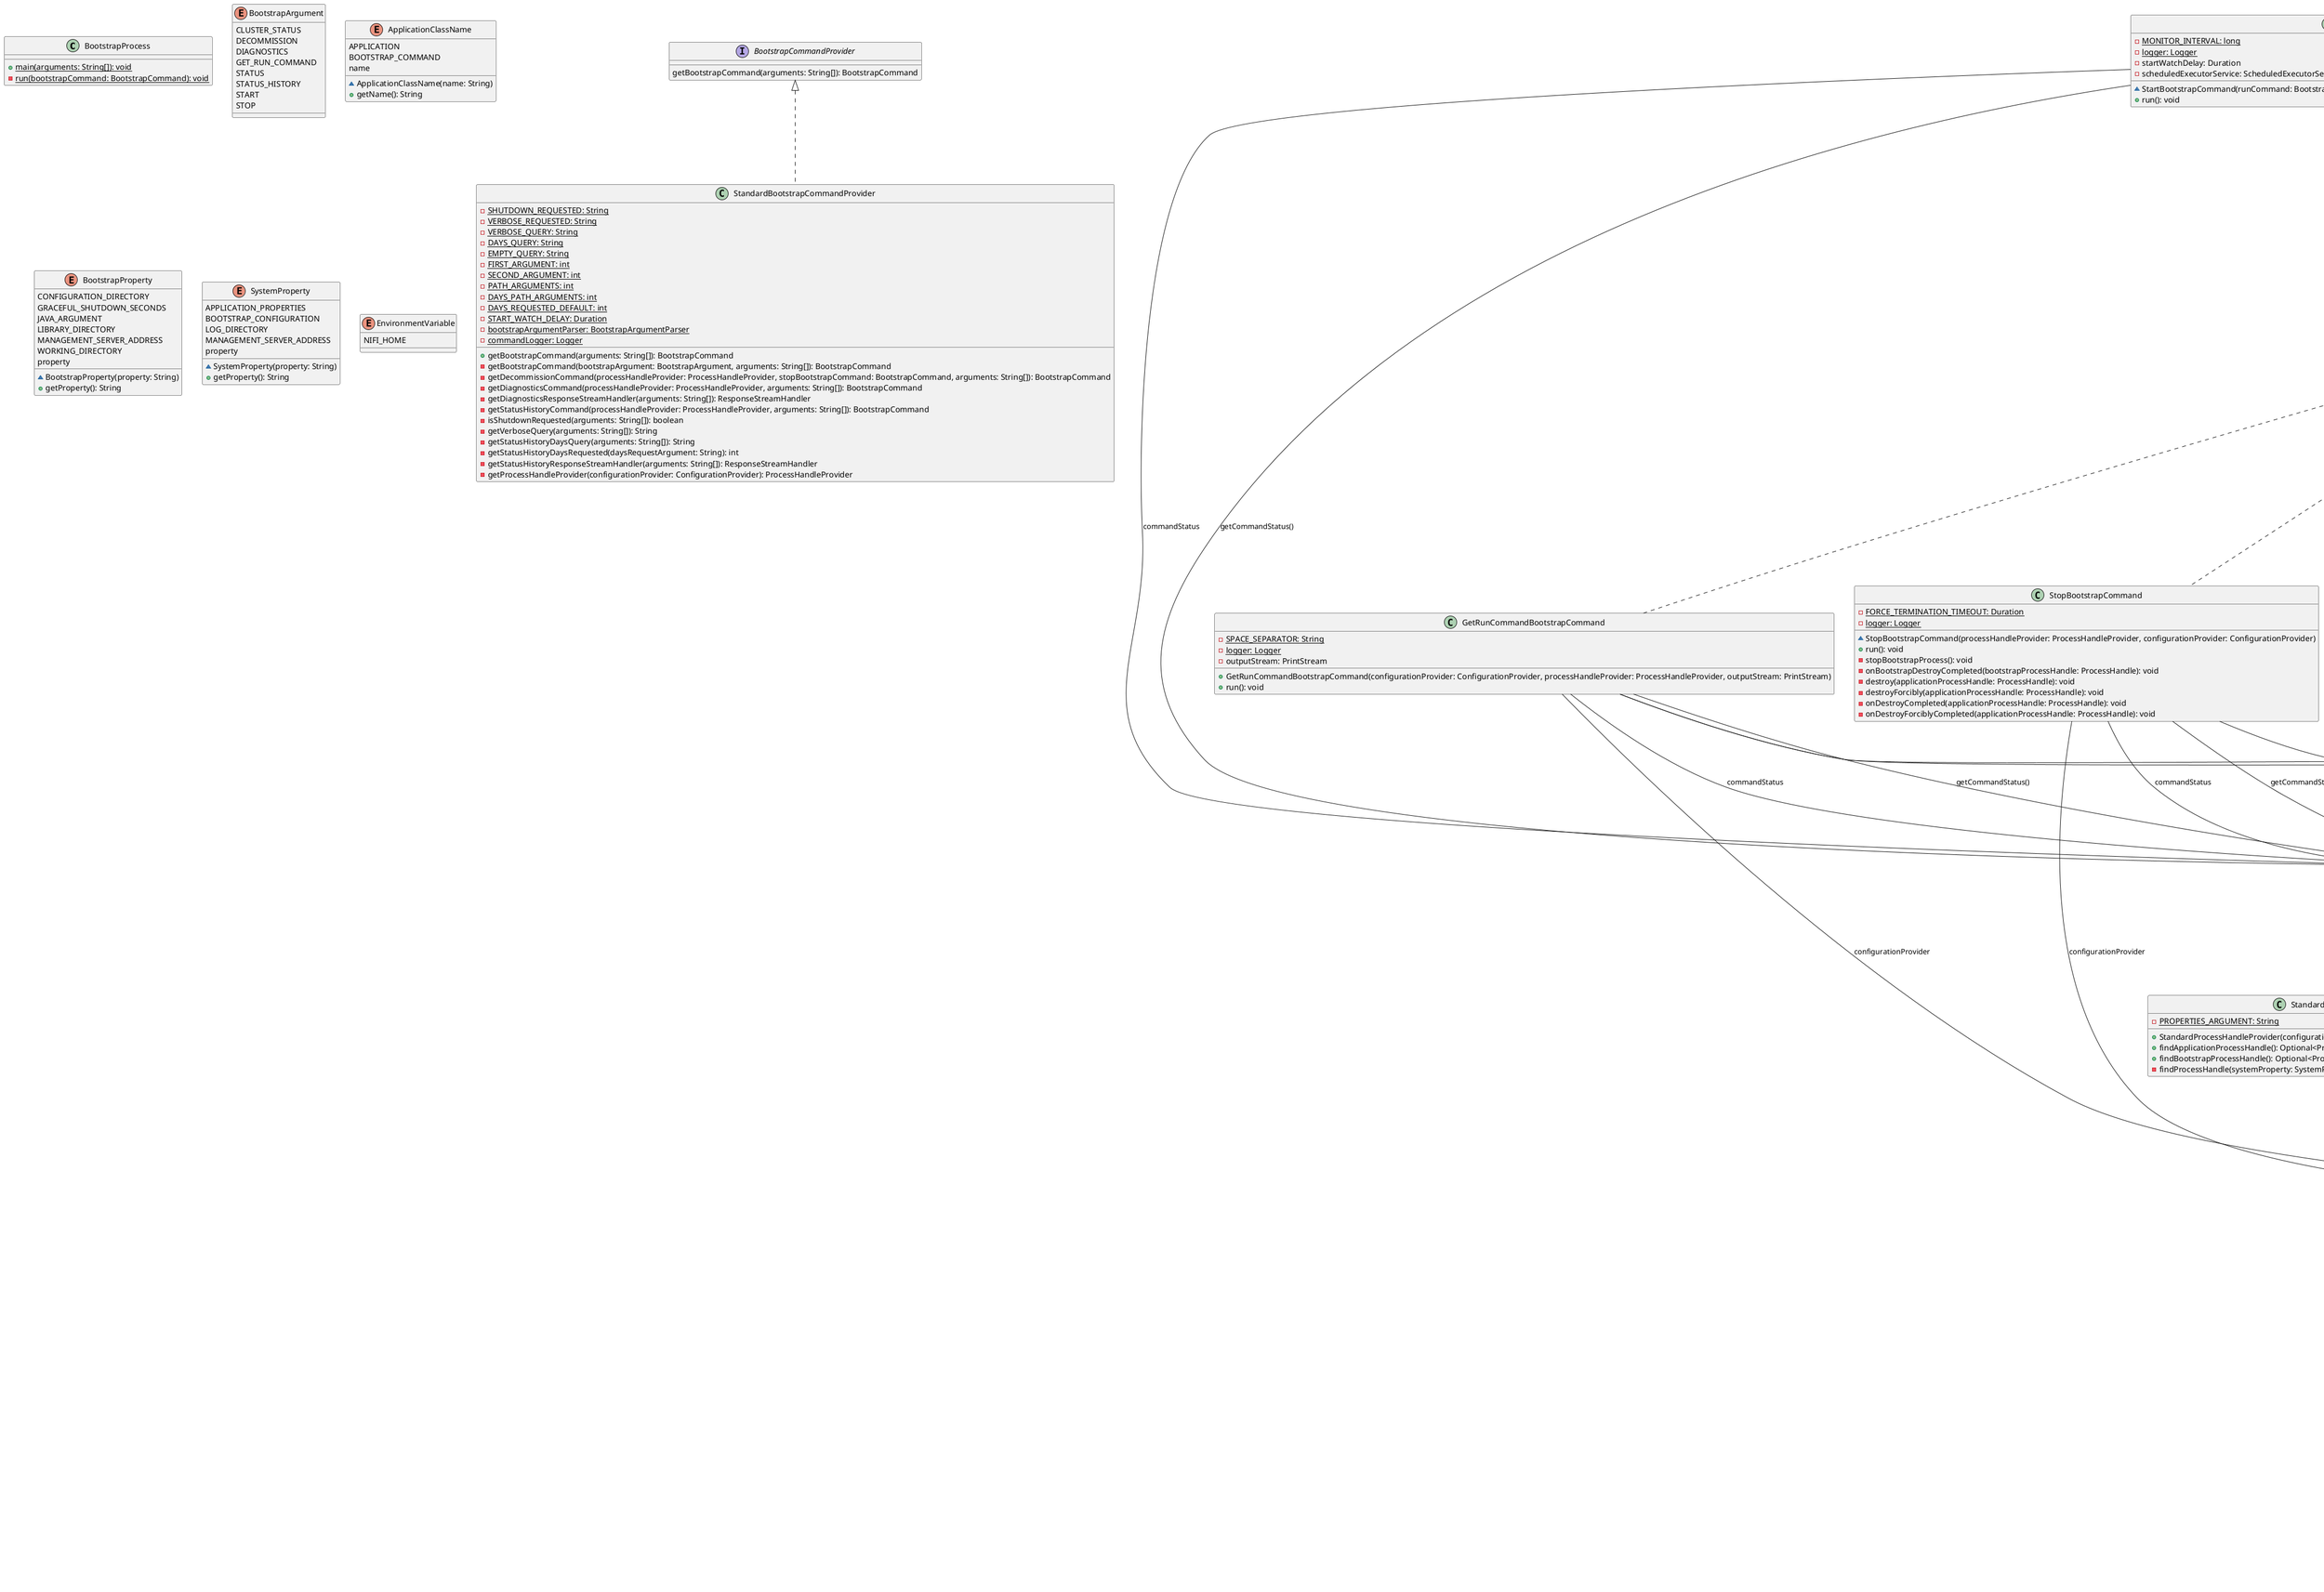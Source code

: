 @startuml
class BootstrapProcess [[java:org.apache.nifi.bootstrap.BootstrapProcess]] {
	+{static} main(arguments: String[]): void
	-{static} run(bootstrapCommand: BootstrapCommand): void
}
interface BootstrapCommandProvider [[java:org.apache.nifi.bootstrap.command.BootstrapCommandProvider]] {
	getBootstrapCommand(arguments: String[]): BootstrapCommand
}
class StandardBootstrapCommandProvider [[java:org.apache.nifi.bootstrap.command.StandardBootstrapCommandProvider]] {
	-{static} SHUTDOWN_REQUESTED: String
	-{static} VERBOSE_REQUESTED: String
	-{static} VERBOSE_QUERY: String
	-{static} DAYS_QUERY: String
	-{static} EMPTY_QUERY: String
	-{static} FIRST_ARGUMENT: int
	-{static} SECOND_ARGUMENT: int
	-{static} PATH_ARGUMENTS: int
	-{static} DAYS_PATH_ARGUMENTS: int
	-{static} DAYS_REQUESTED_DEFAULT: int
	-{static} START_WATCH_DELAY: Duration
	-{static} bootstrapArgumentParser: BootstrapArgumentParser
	-{static} commandLogger: Logger
	+getBootstrapCommand(arguments: String[]): BootstrapCommand
	-getBootstrapCommand(bootstrapArgument: BootstrapArgument, arguments: String[]): BootstrapCommand
	-getDecommissionCommand(processHandleProvider: ProcessHandleProvider, stopBootstrapCommand: BootstrapCommand, arguments: String[]): BootstrapCommand
	-getDiagnosticsCommand(processHandleProvider: ProcessHandleProvider, arguments: String[]): BootstrapCommand
	-getDiagnosticsResponseStreamHandler(arguments: String[]): ResponseStreamHandler
	-getStatusHistoryCommand(processHandleProvider: ProcessHandleProvider, arguments: String[]): BootstrapCommand
	-isShutdownRequested(arguments: String[]): boolean
	-getVerboseQuery(arguments: String[]): String
	-getStatusHistoryDaysQuery(arguments: String[]): String
	-getStatusHistoryDaysRequested(daysRequestArgument: String): int
	-getStatusHistoryResponseStreamHandler(arguments: String[]): ResponseStreamHandler
	-getProcessHandleProvider(configurationProvider: ConfigurationProvider): ProcessHandleProvider
}
interface BootstrapCommandProvider {
}
BootstrapCommandProvider <|.. StandardBootstrapCommandProvider
class StartBootstrapCommand [[java:org.apache.nifi.bootstrap.command.StartBootstrapCommand]] {
	-{static} MONITOR_INTERVAL: long
	-{static} logger: Logger
	-startWatchDelay: Duration
	-scheduledExecutorService: ScheduledExecutorService
	~StartBootstrapCommand(runCommand: BootstrapCommand, statusCommand: BootstrapCommand, startWatchDelay: Duration)
	+run(): void
}
class BootstrapCommand {
}
StartBootstrapCommand --> "1" BootstrapCommand : runCommand
class BootstrapCommand {
}
StartBootstrapCommand --> "1" BootstrapCommand : statusCommand
class CommandStatus {
}
StartBootstrapCommand --> "1" CommandStatus : commandStatus
class CommandStatus {
}
StartBootstrapCommand --> "1" CommandStatus : getCommandStatus()
interface BootstrapCommand {
}
BootstrapCommand <|.. StartBootstrapCommand
class SequenceBootstrapCommand [[java:org.apache.nifi.bootstrap.command.SequenceBootstrapCommand]] {
	~SequenceBootstrapCommand(bootstrapCommands: List<BootstrapCommand>)
	+run(): void
}
class BootstrapCommand {
}
SequenceBootstrapCommand --> "*" BootstrapCommand : bootstrapCommands
class CommandStatus {
}
SequenceBootstrapCommand --> "1" CommandStatus : commandStatus
class CommandStatus {
}
SequenceBootstrapCommand --> "1" CommandStatus : getCommandStatus()
interface BootstrapCommand {
}
BootstrapCommand <|.. SequenceBootstrapCommand
class UnknownBootstrapCommand [[java:org.apache.nifi.bootstrap.command.UnknownBootstrapCommand]] {
	+run(): void
}
class CommandStatus {
}
UnknownBootstrapCommand --> "1" CommandStatus : getCommandStatus()
interface BootstrapCommand {
}
BootstrapCommand <|.. UnknownBootstrapCommand
class GetRunCommandBootstrapCommand [[java:org.apache.nifi.bootstrap.command.GetRunCommandBootstrapCommand]] {
	-{static} SPACE_SEPARATOR: String
	-{static} logger: Logger
	-outputStream: PrintStream
	+GetRunCommandBootstrapCommand(configurationProvider: ConfigurationProvider, processHandleProvider: ProcessHandleProvider, outputStream: PrintStream)
	+run(): void
}
class ConfigurationProvider {
}
GetRunCommandBootstrapCommand --> "1" ConfigurationProvider : configurationProvider
class ProcessHandleProvider {
}
GetRunCommandBootstrapCommand --> "1" ProcessHandleProvider : processHandleProvider
class ManagementServerAddressProvider {
}
GetRunCommandBootstrapCommand --> "1" ManagementServerAddressProvider : managementServerAddressProvider
class CommandStatus {
}
GetRunCommandBootstrapCommand --> "1" CommandStatus : commandStatus
class CommandStatus {
}
GetRunCommandBootstrapCommand --> "1" CommandStatus : getCommandStatus()
interface BootstrapCommand {
}
BootstrapCommand <|.. GetRunCommandBootstrapCommand
interface BootstrapCommand [[java:org.apache.nifi.bootstrap.command.BootstrapCommand]] {
}
class CommandStatus {
}
BootstrapCommand --> "1" CommandStatus : getCommandStatus()
interface Runnable {
}
Runnable <|-- BootstrapCommand
enum CommandStatus [[java:org.apache.nifi.bootstrap.command.CommandStatus]] {
	RUNNING
	SUCCESS
	ERROR
	STOPPED
	COMMUNICATION_FAILED
	FAILED
	status
	~CommandStatus(status: int)
	+getStatus(): int
}
class ManagementServerBootstrapCommand [[java:org.apache.nifi.bootstrap.command.ManagementServerBootstrapCommand]] {
	-{static} commandLogger: Logger
	-{static} CONNECT_TIMEOUT: Duration
	-{static} READ_TIMEOUT: Duration
	-{static} SERVER_URI: String
	-{static} QUERY_SEPARATOR: char
	-managementServerQuery: String
	-successStatusCode: int
	~ManagementServerBootstrapCommand(processHandleProvider: ProcessHandleProvider, managementServerPath: ManagementServerPath, responseStreamHandler: ResponseStreamHandler)
	~ManagementServerBootstrapCommand(processHandleProvider: ProcessHandleProvider, httpRequestMethod: HttpRequestMethod, managementServerPath: ManagementServerPath, managementServerQuery: String, successStatusCode: int, responseStreamHandler: ResponseStreamHandler)
	+run(): void
	#run(applicationProcessHandle: ProcessHandle): void
	#onResponseStatus(applicationProcessHandle: ProcessHandle, statusCode: int, responseStream: InputStream): void
	#getCommandLogger(): Logger
	#getHttpRequest(managementServerUri: URI): HttpRequest
	#getManagementServerUri(managementServerAddress: String): URI
	#getHttpClient(): HttpClient
	-getManagementServerAddressProvider(applicationProcessHandle: ProcessHandle): ManagementServerAddressProvider
}
class ProcessHandleProvider {
}
ManagementServerBootstrapCommand --> "1" ProcessHandleProvider : processHandleProvider
class HttpRequestMethod {
}
ManagementServerBootstrapCommand --> "1" HttpRequestMethod : httpRequestMethod
class ManagementServerPath {
}
ManagementServerBootstrapCommand --> "1" ManagementServerPath : managementServerPath
class ResponseStreamHandler {
}
ManagementServerBootstrapCommand --> "1" ResponseStreamHandler : responseStreamHandler
class CommandStatus {
}
ManagementServerBootstrapCommand --> "1" CommandStatus : commandStatus
class CommandStatus {
}
ManagementServerBootstrapCommand --> "1" CommandStatus : getCommandStatus()
interface BootstrapCommand {
}
BootstrapCommand <|.. ManagementServerBootstrapCommand
class ApplicationProcessStatusBootstrapCommand [[java:org.apache.nifi.bootstrap.command.ApplicationProcessStatusBootstrapCommand]] {
	-{static} logger: Logger
	-processHandle: ProcessHandle
	~ApplicationProcessStatusBootstrapCommand(processHandle: ProcessHandle)
	+run(): void
}
class CommandStatus {
}
ApplicationProcessStatusBootstrapCommand --> "1" CommandStatus : commandStatus
class CommandStatus {
}
ApplicationProcessStatusBootstrapCommand --> "1" CommandStatus : getCommandStatus()
interface BootstrapCommand {
}
BootstrapCommand <|.. ApplicationProcessStatusBootstrapCommand
class RunBootstrapCommand [[java:org.apache.nifi.bootstrap.command.RunBootstrapCommand]] {
	-{static} SPACE_SEPARATOR: String
	-{static} commandLogger: Logger
	-{static} logger: Logger
	-{static} runtimeValidatorExecutor: RuntimeValidatorExecutor
	+RunBootstrapCommand(configurationProvider: ConfigurationProvider, processHandleProvider: ProcessHandleProvider)
	+run(): void
	-writePlatformProperties(): void
}
class ConfigurationProvider {
}
RunBootstrapCommand --> "1" ConfigurationProvider : configurationProvider
class ProcessHandleProvider {
}
RunBootstrapCommand --> "1" ProcessHandleProvider : processHandleProvider
class ManagementServerAddressProvider {
}
RunBootstrapCommand --> "1" ManagementServerAddressProvider : managementServerAddressProvider
class CommandStatus {
}
RunBootstrapCommand --> "1" CommandStatus : commandStatus
class CommandStatus {
}
RunBootstrapCommand --> "1" CommandStatus : getCommandStatus()
interface BootstrapCommand {
}
BootstrapCommand <|.. RunBootstrapCommand
class StopBootstrapCommand [[java:org.apache.nifi.bootstrap.command.StopBootstrapCommand]] {
	-{static} FORCE_TERMINATION_TIMEOUT: Duration
	-{static} logger: Logger
	~StopBootstrapCommand(processHandleProvider: ProcessHandleProvider, configurationProvider: ConfigurationProvider)
	+run(): void
	-stopBootstrapProcess(): void
	-onBootstrapDestroyCompleted(bootstrapProcessHandle: ProcessHandle): void
	-destroy(applicationProcessHandle: ProcessHandle): void
	-destroyForcibly(applicationProcessHandle: ProcessHandle): void
	-onDestroyCompleted(applicationProcessHandle: ProcessHandle): void
	-onDestroyForciblyCompleted(applicationProcessHandle: ProcessHandle): void
}
class ProcessHandleProvider {
}
StopBootstrapCommand --> "1" ProcessHandleProvider : processHandleProvider
class ConfigurationProvider {
}
StopBootstrapCommand --> "1" ConfigurationProvider : configurationProvider
class CommandStatus {
}
StopBootstrapCommand --> "1" CommandStatus : commandStatus
class CommandStatus {
}
StopBootstrapCommand --> "1" CommandStatus : getCommandStatus()
interface BootstrapCommand {
}
BootstrapCommand <|.. StopBootstrapCommand
interface ResponseStreamHandler [[java:org.apache.nifi.bootstrap.command.io.ResponseStreamHandler]] {
	onResponseStream(responseStream: InputStream): void
}
enum HttpRequestMethod [[java:org.apache.nifi.bootstrap.command.io.HttpRequestMethod]] {
	DELETE
	GET
}
interface BootstrapArgumentParser [[java:org.apache.nifi.bootstrap.command.io.BootstrapArgumentParser]] {
	getBootstrapArgument(arguments: String[]): Optional<BootstrapArgument>
}
class LoggerResponseStreamHandler [[java:org.apache.nifi.bootstrap.command.io.LoggerResponseStreamHandler]] {
	-logger: Logger
	+LoggerResponseStreamHandler(logger: Logger)
	+onResponseStream(responseStream: InputStream): void
}
interface ResponseStreamHandler {
}
ResponseStreamHandler <|.. LoggerResponseStreamHandler
class StandardBootstrapArgumentParser [[java:org.apache.nifi.bootstrap.command.io.StandardBootstrapArgumentParser]] {
	-{static} HYPHEN: char
	-{static} UNDERSCORE: char
	+getBootstrapArgument(arguments: String[]): Optional<BootstrapArgument>
	-getFormattedArgument(argument: String): String
}
interface BootstrapArgumentParser {
}
BootstrapArgumentParser <|.. StandardBootstrapArgumentParser
class FileResponseStreamHandler [[java:org.apache.nifi.bootstrap.command.io.FileResponseStreamHandler]] {
	-{static} logger: Logger
	-outputPath: Path
	+FileResponseStreamHandler(outputPath: Path)
	+onResponseStream(responseStream: InputStream): void
}
interface ResponseStreamHandler {
}
ResponseStreamHandler <|.. FileResponseStreamHandler
enum BootstrapArgument [[java:org.apache.nifi.bootstrap.command.io.BootstrapArgument]] {
	CLUSTER_STATUS
	DECOMMISSION
	DIAGNOSTICS
	GET_RUN_COMMAND
	STATUS
	STATUS_HISTORY
	START
	STOP
}
class StandardManagementServerAddressProvider [[java:org.apache.nifi.bootstrap.command.process.StandardManagementServerAddressProvider]] {
	-{static} STANDARD_PORT: int
	-{static} MAXIMUM_PORT: int
	-{static} NOT_AVAILABLE_MESSAGE: String
	-{static} LOCALHOST_ADDRESS: String
	-{static} HOST_ADDRESS: String
	+StandardManagementServerAddressProvider(configurationProvider: ConfigurationProvider)
	+getAddress(): Optional<String>
	-getServerPort(): int
	-{static} isPortFree(port: int): boolean
}
class ConfigurationProvider {
}
StandardManagementServerAddressProvider --> "1" ConfigurationProvider : configurationProvider
interface ManagementServerAddressProvider {
}
ManagementServerAddressProvider <|.. StandardManagementServerAddressProvider
interface ManagementServerAddressProvider [[java:org.apache.nifi.bootstrap.command.process.ManagementServerAddressProvider]] {
	getAddress(): Optional<String>
}
class StandardProcessBuilderProvider [[java:org.apache.nifi.bootstrap.command.process.StandardProcessBuilderProvider]] {
	-{static} JAR_FILE_EXTENSION: String
	-{static} JAR_FILE_MATCHER: BiPredicate<Path,BasicFileAttributes>
	-{static} LIBRARY_JAR_DEPTH: int
	-{static} SYSTEM_PROPERTY: String
	-{static} CLASS_PATH_ARGUMENT: String
	+StandardProcessBuilderProvider(configurationProvider: ConfigurationProvider, managementServerAddressProvider: ManagementServerAddressProvider)
	+getApplicationProcessBuilder(): ProcessBuilder
	-getCommand(): List<String>
	-getCurrentProcessCommand(currentProcessHandleInfo: ProcessHandle.Info): String
	-getClassPath(): String
}
class ConfigurationProvider {
}
StandardProcessBuilderProvider --> "1" ConfigurationProvider : configurationProvider
class ManagementServerAddressProvider {
}
StandardProcessBuilderProvider --> "1" ManagementServerAddressProvider : managementServerAddressProvider
interface ProcessBuilderProvider {
}
ProcessBuilderProvider <|.. StandardProcessBuilderProvider
class VirtualMachineManagementServerAddressProvider [[java:org.apache.nifi.bootstrap.command.process.VirtualMachineManagementServerAddressProvider]] {
	-processHandle: ProcessHandle
	+VirtualMachineManagementServerAddressProvider(processHandle: ProcessHandle)
	+getAddress(): Optional<String>
	-getAddress(virtualMachine: VirtualMachine): String
}
interface ManagementServerAddressProvider {
}
ManagementServerAddressProvider <|.. VirtualMachineManagementServerAddressProvider
class VirtualMachineProcessHandleProvider [[java:org.apache.nifi.bootstrap.command.process.VirtualMachineProcessHandleProvider]] {
	-{static} logger: Logger
	+VirtualMachineProcessHandleProvider(configurationProvider: ConfigurationProvider)
	+findApplicationProcessHandle(): Optional<ProcessHandle>
	+findBootstrapProcessHandle(): Optional<ProcessHandle>
	-findProcessHandle(systemProperty: SystemProperty, configuration: Path): Optional<ProcessHandle>
	-findProcessHandle(descriptor: VirtualMachineDescriptor, systemProperty: SystemProperty, configuration: Path): Optional<ProcessHandle>
	-findProcessHandle(virtualMachine: VirtualMachine, systemProperty: SystemProperty, configuration: Path): Optional<ProcessHandle>
}
class ConfigurationProvider {
}
VirtualMachineProcessHandleProvider --> "1" ConfigurationProvider : configurationProvider
interface ProcessHandleProvider {
}
ProcessHandleProvider <|.. VirtualMachineProcessHandleProvider
interface ProcessBuilderProvider [[java:org.apache.nifi.bootstrap.command.process.ProcessBuilderProvider]] {
	getApplicationProcessBuilder(): ProcessBuilder
}
interface ProcessHandleProvider [[java:org.apache.nifi.bootstrap.command.process.ProcessHandleProvider]] {
	findApplicationProcessHandle(): Optional<ProcessHandle>
	findBootstrapProcessHandle(): Optional<ProcessHandle>
}
class StandardProcessHandleProvider [[java:org.apache.nifi.bootstrap.command.process.StandardProcessHandleProvider]] {
	-{static} PROPERTIES_ARGUMENT: String
	+StandardProcessHandleProvider(configurationProvider: ConfigurationProvider)
	+findApplicationProcessHandle(): Optional<ProcessHandle>
	+findBootstrapProcessHandle(): Optional<ProcessHandle>
	-findProcessHandle(systemProperty: SystemProperty, configuration: Path): Optional<ProcessHandle>
}
class ConfigurationProvider {
}
StandardProcessHandleProvider --> "1" ConfigurationProvider : configurationProvider
interface ProcessHandleProvider {
}
ProcessHandleProvider <|.. StandardProcessHandleProvider
class ProcessHandleManagementServerAddressProvider [[java:org.apache.nifi.bootstrap.command.process.ProcessHandleManagementServerAddressProvider]] {
	-{static} ADDRESS_ARGUMENT_PATTERN: Pattern
	-{static} ADDRESS_GROUP: int
	-processHandle: ProcessHandle
	+ProcessHandleManagementServerAddressProvider(processHandle: ProcessHandle)
	+getAddress(): Optional<String>
	-findManagementServerAddress(arguments: String[]): String
}
interface ManagementServerAddressProvider {
}
ManagementServerAddressProvider <|.. ProcessHandleManagementServerAddressProvider
enum ApplicationClassName [[java:org.apache.nifi.bootstrap.configuration.ApplicationClassName]] {
	APPLICATION
	BOOTSTRAP_COMMAND
	name
	~ApplicationClassName(name: String)
	+getName(): String
}
interface ConfigurationProvider [[java:org.apache.nifi.bootstrap.configuration.ConfigurationProvider]] {
	getAdditionalArguments(): List<String>
	getApplicationProperties(): Path
	getBootstrapConfiguration(): Path
	getConfigurationDirectory(): Path
	getLibraryDirectory(): Path
	getLogDirectory(): Path
	getGracefulShutdownTimeout(): Duration
	getManagementServerAddress(): Optional<URI>
	getWorkingDirectory(): Path
}
enum ManagementServerPath [[java:org.apache.nifi.bootstrap.configuration.ManagementServerPath]] {
	HEALTH
	HEALTH_CLUSTER
	HEALTH_DIAGNOSTICS
	HEALTH_STATUS_HISTORY
	path
	~ManagementServerPath(path: String)
	+getPath(): String
}
class StandardConfigurationProvider [[java:org.apache.nifi.bootstrap.configuration.StandardConfigurationProvider]] {
	-{static} CONFIGURATION_DIRECTORY: String
	-{static} LIBRARY_DIRECTORY: String
	-{static} LOG_DIRECTORY: String
	-{static} APPLICATION_PROPERTIES: String
	-{static} BOOTSTRAP_CONFIGURATION: String
	-{static} CURRENT_DIRECTORY: String
	-{static} GRACEFUL_SHUTDOWN_TIMEOUT: Duration
	-environmentVariables: Map<String,String>
	-systemProperties: Properties
	-bootstrapProperties: Properties
	+StandardConfigurationProvider(environmentVariables: Map<String,String>, systemProperties: Properties)
	+getAdditionalArguments(): List<String>
	+getApplicationProperties(): Path
	+getBootstrapConfiguration(): Path
	+getLibraryDirectory(): Path
	+getLogDirectory(): Path
	+getGracefulShutdownTimeout(): Duration
	+getManagementServerAddress(): Optional<URI>
	+getConfigurationDirectory(): Path
	+getWorkingDirectory(): Path
	-getResolvedDirectory(bootstrapProperty: BootstrapProperty, relativeDirectory: String): Path
	-getApplicationHome(): Path
	-isEmpty(property: String): boolean
	-setBootstrapProperties(): void
}
interface ConfigurationProvider {
}
ConfigurationProvider <|.. StandardConfigurationProvider
enum BootstrapProperty [[java:org.apache.nifi.bootstrap.configuration.BootstrapProperty]] {
	CONFIGURATION_DIRECTORY
	GRACEFUL_SHUTDOWN_SECONDS
	JAVA_ARGUMENT
	LIBRARY_DIRECTORY
	MANAGEMENT_SERVER_ADDRESS
	WORKING_DIRECTORY
	property
	~BootstrapProperty(property: String)
	+getProperty(): String
}
enum SystemProperty [[java:org.apache.nifi.bootstrap.configuration.SystemProperty]] {
	APPLICATION_PROPERTIES
	BOOTSTRAP_CONFIGURATION
	LOG_DIRECTORY
	MANAGEMENT_SERVER_ADDRESS
	property
	~SystemProperty(property: String)
	+getProperty(): String
}
enum EnvironmentVariable [[java:org.apache.nifi.bootstrap.configuration.EnvironmentVariable]] {
	NIFI_HOME
}
class AvailableLocalPorts [[java:org.apache.nifi.bootstrap.process.AvailableLocalPorts]] {
	-{static} FILE_PATH: String
	-{static} PATTERN: Pattern
	-{static} RECOMMENDED_AVAILABLE_PORTS: int
	+AvailableLocalPorts()
	~AvailableLocalPorts(configurationFile: File)
	#getPattern(): Pattern
	#performChecks(matcher: Matcher, results: List<RuntimeValidatorResult>): void
}
class AbstractFileBasedRuntimeValidator {
}
AbstractFileBasedRuntimeValidator <|-- AvailableLocalPorts
class SocketTimedWaitDuration [[java:org.apache.nifi.bootstrap.process.SocketTimedWaitDuration]] {
	-{static} POSSIBLE_FILE_PATHS: String[]
	-{static} PATTERN: Pattern
	-{static} DESIRED_TIMED_WAIT_DURATION: int
	+SocketTimedWaitDuration()
	~SocketTimedWaitDuration(configurationFile: File)
	#getPattern(): Pattern
	#performChecks(matcher: Matcher, results: List<RuntimeValidatorResult>): void
	-{static} determineConfigurationFile(): File
}
class AbstractFileBasedRuntimeValidator {
}
AbstractFileBasedRuntimeValidator <|-- SocketTimedWaitDuration
class Swappiness [[java:org.apache.nifi.bootstrap.process.Swappiness]] {
	-{static} FILE_PATH: String
	-{static} PATTERN: Pattern
	-{static} RECOMMENDED_SWAPPINESS: int
	+Swappiness()
	~Swappiness(configurationFile: File)
	#getPattern(): Pattern
	#performChecks(matcher: Matcher, results: List<RuntimeValidatorResult>): void
}
class AbstractFileBasedRuntimeValidator {
}
AbstractFileBasedRuntimeValidator <|-- Swappiness
class RuntimeValidatorExecutor [[java:org.apache.nifi.bootstrap.process.RuntimeValidatorExecutor]] {
	-{static} logger: Logger
	+RuntimeValidatorExecutor()
	~RuntimeValidatorExecutor(configurationClasses: List<RuntimeValidator>)
	-logWarnings(results: List<RuntimeValidatorResult>): void
}
class RuntimeValidator {
}
RuntimeValidatorExecutor --> "*" RuntimeValidator : configurationClasses
class RuntimeValidatorResult {
}
RuntimeValidatorExecutor --> "*" RuntimeValidatorResult : execute()
abstract class AbstractFileBasedRuntimeValidator [[java:org.apache.nifi.bootstrap.process.AbstractFileBasedRuntimeValidator]] {
	-configurationFile: File
	~AbstractFileBasedRuntimeValidator(configurationFile: File)
	#getResultBuilder(outcome: RuntimeValidatorResult.Outcome): RuntimeValidatorResult.Builder
	#getConfigurationFile(): File
	#getContents(): String
	#{abstract} getPattern(): Pattern
	#{abstract} performChecks(matcher: Matcher, results: List<RuntimeValidatorResult>): void
	-canReadConfigurationFile(results: List<RuntimeValidatorResult>): boolean
	-processResults(results: List<RuntimeValidatorResult>): void
}
class RuntimeValidatorResult {
}
AbstractFileBasedRuntimeValidator --> "*" RuntimeValidatorResult : validate()
interface RuntimeValidator {
}
RuntimeValidator <|.. AbstractFileBasedRuntimeValidator
class ForkedProcesses [[java:org.apache.nifi.bootstrap.process.ForkedProcesses]] {
	-{static} FILE_PATH: String
	-{static} PATTERN: Pattern
	-{static} RECOMMENDED_SOFT_LIMIT: int
	-{static} RECOMMENDED_HARD_LIMIT: int
	+ForkedProcesses()
	~ForkedProcesses(configurationFile: File)
	#getPattern(): Pattern
	#performChecks(matcher: Matcher, results: List<RuntimeValidatorResult>): void
}
class AbstractFileBasedRuntimeValidator {
}
AbstractFileBasedRuntimeValidator <|-- ForkedProcesses
class RuntimeValidatorResult [[java:org.apache.nifi.bootstrap.process.RuntimeValidatorResult]] {
	-subject: String
	-explanation: String
	-outcome: Outcome
	#RuntimeValidatorResult(builder: Builder)
	+getSubject(): String
	+getExplanation(): String
	+getOutcome(): Outcome
}
class FileHandles [[java:org.apache.nifi.bootstrap.process.FileHandles]] {
	-{static} FILE_PATH: String
	-{static} PATTERN: Pattern
	-{static} RECOMMENDED_SOFT_LIMIT: int
	-{static} RECOMMENDED_HARD_LIMIT: int
	+FileHandles()
	~FileHandles(configurationFile: File)
	#getPattern(): Pattern
	#performChecks(matcher: Matcher, results: List<RuntimeValidatorResult>): void
}
class AbstractFileBasedRuntimeValidator {
}
AbstractFileBasedRuntimeValidator <|-- FileHandles
interface RuntimeValidator [[java:org.apache.nifi.bootstrap.process.RuntimeValidator]] {
}
class RuntimeValidatorResult {
}
RuntimeValidator --> "*" RuntimeValidatorResult : validate()
interface ApplicationPropertyHandler [[java:org.apache.nifi.bootstrap.property.ApplicationPropertyHandler]] {
	handleProperties(applicationPropertiesLocation: Path): void
}
class SecurityApplicationPropertyHandler [[java:org.apache.nifi.bootstrap.property.SecurityApplicationPropertyHandler]] {
	#{static} ENTRY_ALIAS: String
	#{static} CERTIFICATE_ISSUER: X500Principal
	-{static} DIGEST_ALGORITHM: String
	-{static} KEY_ALGORITHM: String
	-{static} KEY_SIZE: int
	-{static} LOCALHOST: String
	-{static} CERTIFICATE_VALIDITY_PERIOD: Duration
	-{static} RANDOM_BYTE_LENGTH: int
	-{static} PROPERTY_SEPARATOR: String
	-{static} HOST_PORT_PATTERN: Pattern
	-{static} HOST_GROUP: int
	-{static} HOST_PORT_GROUP_SEPARATOR: Pattern
	-logger: Logger
	+SecurityApplicationPropertyHandler(logger: Logger)
	+handleProperties(applicationPropertiesLocation: Path): void
	-processApplicationProperties(applicationProperties: Properties): void
	-writeTrustStore(applicationProperties: Properties, certificate: X509Certificate): void
	-writeKeyStore(applicationProperties: Properties, certificate: X509Certificate, privateKey: PrivateKey): void
	-writePasswordProperties(applicationProperties: Properties, applicationPropertiesLocation: Path): void
	-writeProperty(writer: PrintWriter, securityProperty: SecurityProperty, applicationProperties: Properties): void
	-newKeyStore(storeType: String): KeyStore
	-isCertificateGenerationRequired(applicationProperties: Properties): boolean
	-getSubjectAlternativeNames(applicationProperties: Properties): Collection<String>
	-generateKeyPair(): KeyPair
	#generatePassword(): String
	-{static} getDigest(certificate: X509Certificate): String
	-loadProperties(applicationPropertiesLocation: Path): Properties
	-getHosts(property: String): Set<String>
	-isBlank(propertyValue: String): boolean
}
interface ApplicationPropertyHandler {
}
ApplicationPropertyHandler <|.. SecurityApplicationPropertyHandler
@enduml